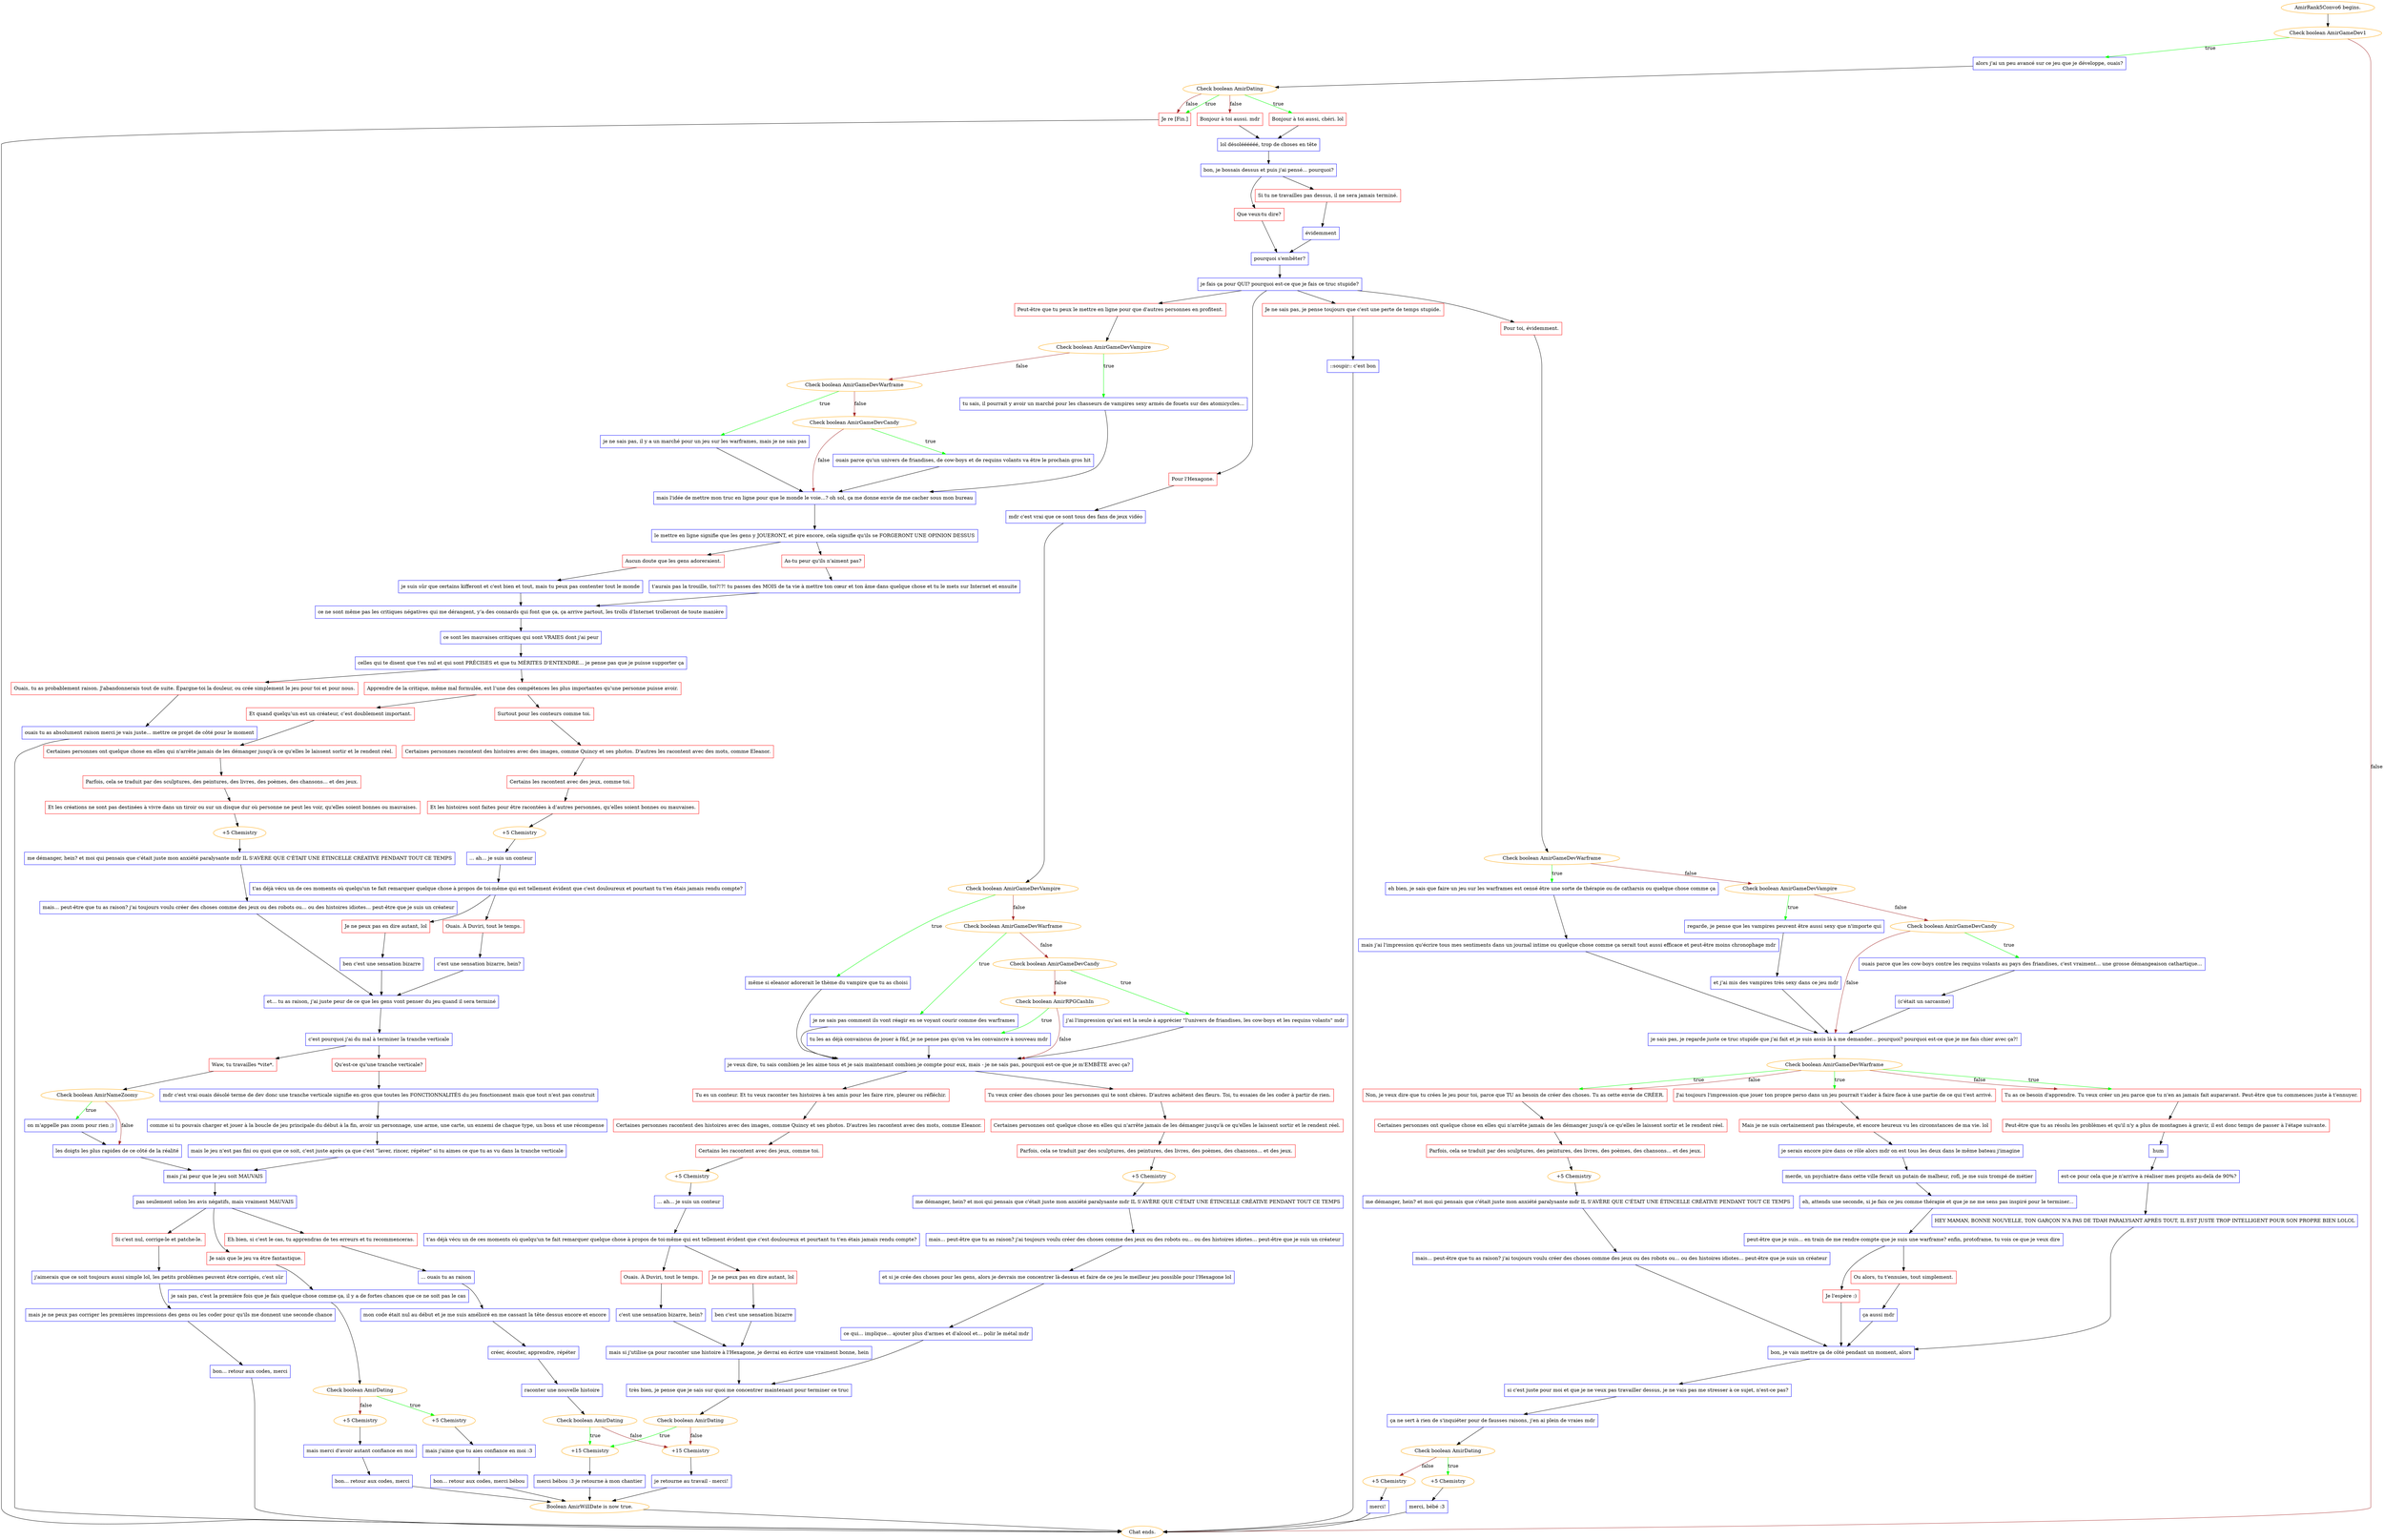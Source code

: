 digraph {
	"AmirRank5Convo6 begins." [color=orange];
		"AmirRank5Convo6 begins." -> j433418343;
	j433418343 [label="Check boolean AmirGameDev1",color=orange];
		j433418343 -> j855958343 [label=true,color=green];
		j433418343 -> "Chat ends." [label=false,color=brown];
	j855958343 [label="alors j'ai un peu avancé sur ce jeu que je développe, ouais?",shape=box,color=blue];
		j855958343 -> j1196383585;
	"Chat ends." [color=orange];
	j1196383585 [label="Check boolean AmirDating",color=orange];
		j1196383585 -> j238157998 [label=true,color=green];
		j1196383585 -> j556673085 [label=true,color=green];
		j1196383585 -> j364064830 [label=false,color=brown];
		j1196383585 -> j556673085 [label=false,color=brown];
	j238157998 [label="Bonjour à toi aussi, chéri. lol",shape=box,color=red];
		j238157998 -> j3095585917;
	j556673085 [label="Je re [Fin.]",shape=box,color=red];
		j556673085 -> "Chat ends.";
	j364064830 [label="Bonjour à toi aussi. mdr",shape=box,color=red];
		j364064830 -> j3095585917;
	j3095585917 [label="lol désoléééééé, trop de choses en tête",shape=box,color=blue];
		j3095585917 -> j408096411;
	j408096411 [label="bon, je bossais dessus et puis j'ai pensé... pourquoi?",shape=box,color=blue];
		j408096411 -> j2438678305;
		j408096411 -> j2977526663;
	j2438678305 [label="Que veux-tu dire?",shape=box,color=red];
		j2438678305 -> j3447931435;
	j2977526663 [label="Si tu ne travailles pas dessus, il ne sera jamais terminé.",shape=box,color=red];
		j2977526663 -> j1025449650;
	j3447931435 [label="pourquoi s'embêter?",shape=box,color=blue];
		j3447931435 -> j1157213515;
	j1025449650 [label="évidemment",shape=box,color=blue];
		j1025449650 -> j3447931435;
	j1157213515 [label="je fais ça pour QUI? pourquoi est-ce que je fais ce truc stupide?",shape=box,color=blue];
		j1157213515 -> j2280440470;
		j1157213515 -> j4279409323;
		j1157213515 -> j2223805249;
		j1157213515 -> j2412552606;
	j2280440470 [label="Pour toi, évidemment.",shape=box,color=red];
		j2280440470 -> j1134900862;
	j4279409323 [label="Pour l'Hexagone.",shape=box,color=red];
		j4279409323 -> j1049291624;
	j2223805249 [label="Peut-être que tu peux le mettre en ligne pour que d'autres personnes en profitent.",shape=box,color=red];
		j2223805249 -> j783743325;
	j2412552606 [label="Je ne sais pas, je pense toujours que c'est une perte de temps stupide.",shape=box,color=red];
		j2412552606 -> j3948155025;
	j1134900862 [label="Check boolean AmirGameDevWarframe",color=orange];
		j1134900862 -> j412194999 [label=true,color=green];
		j1134900862 -> j785850138 [label=false,color=brown];
	j1049291624 [label="mdr c'est vrai que ce sont tous des fans de jeux vidéo",shape=box,color=blue];
		j1049291624 -> j1678781234;
	j783743325 [label="Check boolean AmirGameDevVampire",color=orange];
		j783743325 -> j3297996897 [label=true,color=green];
		j783743325 -> j482911157 [label=false,color=brown];
	j3948155025 [label="::soupir:: c'est bon",shape=box,color=blue];
		j3948155025 -> "Chat ends.";
	j412194999 [label="eh bien, je sais que faire un jeu sur les warframes est censé être une sorte de thérapie ou de catharsis ou quelque chose comme ça",shape=box,color=blue];
		j412194999 -> j1713427701;
	j785850138 [label="Check boolean AmirGameDevVampire",color=orange];
		j785850138 -> j4219340083 [label=true,color=green];
		j785850138 -> j2367520459 [label=false,color=brown];
	j1678781234 [label="Check boolean AmirGameDevVampire",color=orange];
		j1678781234 -> j251800341 [label=true,color=green];
		j1678781234 -> j946229692 [label=false,color=brown];
	j3297996897 [label="tu sais, il pourrait y avoir un marché pour les chasseurs de vampires sexy armés de fouets sur des atomicycles...",shape=box,color=blue];
		j3297996897 -> j4252148291;
	j482911157 [label="Check boolean AmirGameDevWarframe",color=orange];
		j482911157 -> j636758348 [label=true,color=green];
		j482911157 -> j352057256 [label=false,color=brown];
	j1713427701 [label="mais j'ai l'impression qu'écrire tous mes sentiments dans un journal intime ou quelque chose comme ça serait tout aussi efficace et peut-être moins chronophage mdr",shape=box,color=blue];
		j1713427701 -> j2352465179;
	j4219340083 [label="regarde, je pense que les vampires peuvent être aussi sexy que n'importe qui",shape=box,color=blue];
		j4219340083 -> j1537607666;
	j2367520459 [label="Check boolean AmirGameDevCandy",color=orange];
		j2367520459 -> j1713452613 [label=true,color=green];
		j2367520459 -> j2352465179 [label=false,color=brown];
	j251800341 [label="même si eleanor adorerait le thème du vampire que tu as choisi",shape=box,color=blue];
		j251800341 -> j212232027;
	j946229692 [label="Check boolean AmirGameDevWarframe",color=orange];
		j946229692 -> j2706427069 [label=true,color=green];
		j946229692 -> j1025063388 [label=false,color=brown];
	j4252148291 [label="mais l'idée de mettre mon truc en ligne pour que le monde le voie...? oh sol, ça me donne envie de me cacher sous mon bureau",shape=box,color=blue];
		j4252148291 -> j2131781521;
	j636758348 [label="je ne sais pas, il y a un marché pour un jeu sur les warframes, mais je ne sais pas",shape=box,color=blue];
		j636758348 -> j4252148291;
	j352057256 [label="Check boolean AmirGameDevCandy",color=orange];
		j352057256 -> j3444239314 [label=true,color=green];
		j352057256 -> j4252148291 [label=false,color=brown];
	j2352465179 [label="je sais pas, je regarde juste ce truc stupide que j'ai fait et je suis assis là à me demander... pourquoi? pourquoi est-ce que je me fais chier avec ça?!",shape=box,color=blue];
		j2352465179 -> j1409009931;
	j1537607666 [label="et j'ai mis des vampires très sexy dans ce jeu mdr",shape=box,color=blue];
		j1537607666 -> j2352465179;
	j1713452613 [label="ouais parce que les cow-boys contre les requins volants au pays des friandises, c'est vraiment... une grosse démangeaison cathartique...",shape=box,color=blue];
		j1713452613 -> j4275103113;
	j212232027 [label="je veux dire, tu sais combien je les aime tous et je sais maintenant combien je compte pour eux, mais - je ne sais pas, pourquoi est-ce que je m'EMBÊTE avec ça?",shape=box,color=blue];
		j212232027 -> j1508219092;
		j212232027 -> j3849632580;
	j2706427069 [label="je ne sais pas comment ils vont réagir en se voyant courir comme des warframes",shape=box,color=blue];
		j2706427069 -> j212232027;
	j1025063388 [label="Check boolean AmirGameDevCandy",color=orange];
		j1025063388 -> j1650467687 [label=true,color=green];
		j1025063388 -> j2469066527 [label=false,color=brown];
	j2131781521 [label="le mettre en ligne signifie que les gens y JOUERONT, et pire encore, cela signifie qu'ils se FORGERONT UNE OPINION DESSUS",shape=box,color=blue];
		j2131781521 -> j3751544877;
		j2131781521 -> j4288014234;
	j3444239314 [label="ouais parce qu'un univers de friandises, de cow-boys et de requins volants va être le prochain gros hit",shape=box,color=blue];
		j3444239314 -> j4252148291;
	j1409009931 [label="Check boolean AmirGameDevWarframe",color=orange];
		j1409009931 -> j3491227172 [label=true,color=green];
		j1409009931 -> j2352145055 [label=true,color=green];
		j1409009931 -> j1708576547 [label=true,color=green];
		j1409009931 -> j2352145055 [label=false,color=brown];
		j1409009931 -> j1708576547 [label=false,color=brown];
	j4275103113 [label="(c'était un sarcasme)",shape=box,color=blue];
		j4275103113 -> j2352465179;
	j1508219092 [label="Tu veux créer des choses pour les personnes qui te sont chères. D'autres achètent des fleurs. Toi, tu essaies de les coder à partir de rien.",shape=box,color=red];
		j1508219092 -> j1189200911;
	j3849632580 [label="Tu es un conteur. Et tu veux raconter tes histoires à tes amis pour les faire rire, pleurer ou réfléchir.",shape=box,color=red];
		j3849632580 -> j3435252158;
	j1650467687 [label="j'ai l'impression qu'aoi est la seule à apprécier \"l'univers de friandises, les cow-boys et les requins volants\" mdr",shape=box,color=blue];
		j1650467687 -> j212232027;
	j2469066527 [label="Check boolean AmirRPGCashIn",color=orange];
		j2469066527 -> j2780163760 [label=true,color=green];
		j2469066527 -> j212232027 [label=false,color=brown];
	j3751544877 [label="Aucun doute que les gens adoreraient.",shape=box,color=red];
		j3751544877 -> j3702523804;
	j4288014234 [label="As-tu peur qu'ils n'aiment pas?",shape=box,color=red];
		j4288014234 -> j2609876707;
	j3491227172 [label="J'ai toujours l'impression que jouer ton propre perso dans un jeu pourrait t'aider à faire face à une partie de ce qui t'est arrivé.",shape=box,color=red];
		j3491227172 -> j2384931946;
	j2352145055 [label="Non, je veux dire que tu crées le jeu pour toi, parce que TU as besoin de créer des choses. Tu as cette envie de CRÉER.",shape=box,color=red];
		j2352145055 -> j1217126693;
	j1708576547 [label="Tu as ce besoin d'apprendre. Tu veux créer un jeu parce que tu n'en as jamais fait auparavant. Peut-être que tu commences juste à t'ennuyer.",shape=box,color=red];
		j1708576547 -> j762547508;
	j1189200911 [label="Certaines personnes ont quelque chose en elles qui n'arrête jamais de les démanger jusqu'à ce qu'elles le laissent sortir et le rendent réel.",shape=box,color=red];
		j1189200911 -> j2889422707;
	j3435252158 [label="Certaines personnes racontent des histoires avec des images, comme Quincy et ses photos. D'autres les racontent avec des mots, comme Eleanor.",shape=box,color=red];
		j3435252158 -> j490863474;
	j2780163760 [label="tu les as déjà convaincus de jouer à f&f, je ne pense pas qu'on va les convaincre à nouveau mdr",shape=box,color=blue];
		j2780163760 -> j212232027;
	j3702523804 [label="je suis sûr que certains kifferont et c'est bien et tout, mais tu peux pas contenter tout le monde",shape=box,color=blue];
		j3702523804 -> j2123878033;
	j2609876707 [label="t'aurais pas la trouille, toi?!?! tu passes des MOIS de ta vie à mettre ton cœur et ton âme dans quelque chose et tu le mets sur Internet et ensuite",shape=box,color=blue];
		j2609876707 -> j2123878033;
	j2384931946 [label="Mais je ne suis certainement pas thérapeute, et encore heureux vu les circonstances de ma vie. lol",shape=box,color=red];
		j2384931946 -> j45585171;
	j1217126693 [label="Certaines personnes ont quelque chose en elles qui n'arrête jamais de les démanger jusqu'à ce qu'elles le laissent sortir et le rendent réel.",shape=box,color=red];
		j1217126693 -> j1318200311;
	j762547508 [label="Peut-être que tu as résolu les problèmes et qu'il n'y a plus de montagnes à gravir, il est donc temps de passer à l'étape suivante.",shape=box,color=red];
		j762547508 -> j1211761348;
	j2889422707 [label="Parfois, cela se traduit par des sculptures, des peintures, des livres, des poèmes, des chansons... et des jeux.",shape=box,color=red];
		j2889422707 -> j2138643923;
	j490863474 [label="Certains les racontent avec des jeux, comme toi.",shape=box,color=red];
		j490863474 -> j792666627;
	j2123878033 [label="ce ne sont même pas les critiques négatives qui me dérangent, y'a des connards qui font que ça, ça arrive partout, les trolls d'Internet trolleront de toute manière",shape=box,color=blue];
		j2123878033 -> j2057738379;
	j45585171 [label="je serais encore pire dans ce rôle alors mdr on est tous les deux dans le même bateau j'imagine",shape=box,color=blue];
		j45585171 -> j507331534;
	j1318200311 [label="Parfois, cela se traduit par des sculptures, des peintures, des livres, des poèmes, des chansons... et des jeux.",shape=box,color=red];
		j1318200311 -> j2222289138;
	j1211761348 [label="hum",shape=box,color=blue];
		j1211761348 -> j1709867916;
	j2138643923 [label="+5 Chemistry",color=orange];
		j2138643923 -> j1701886307;
	j792666627 [label="+5 Chemistry",color=orange];
		j792666627 -> j790679932;
	j2057738379 [label="ce sont les mauvaises critiques qui sont VRAIES dont j'ai peur",shape=box,color=blue];
		j2057738379 -> j3543449479;
	j507331534 [label="merde, un psychiatre dans cette ville ferait un putain de malheur, rofl, je me suis trompé de métier",shape=box,color=blue];
		j507331534 -> j2151687070;
	j2222289138 [label="+5 Chemistry",color=orange];
		j2222289138 -> j549458943;
	j1709867916 [label="est-ce pour cela que je n'arrive à réaliser mes projets au-delà de 90%?",shape=box,color=blue];
		j1709867916 -> j2734210908;
	j1701886307 [label="me démanger, hein? et moi qui pensais que c'était juste mon anxiété paralysante mdr IL S'AVÈRE QUE C'ÉTAIT UNE ÉTINCELLE CRÉATIVE PENDANT TOUT CE TEMPS",shape=box,color=blue];
		j1701886307 -> j1472456872;
	j790679932 [label="... ah... je suis un conteur",shape=box,color=blue];
		j790679932 -> j521168706;
	j3543449479 [label="celles qui te disent que t'es nul et qui sont PRÉCISES et que tu MÉRITES D'ENTENDRE... je pense pas que je puisse supporter ça",shape=box,color=blue];
		j3543449479 -> j3871448602;
		j3543449479 -> j2384389507;
	j2151687070 [label="eh, attends une seconde, si je fais ce jeu comme thérapie et que je ne me sens pas inspiré pour le terminer...",shape=box,color=blue];
		j2151687070 -> j2997457572;
	j549458943 [label="me démanger, hein? et moi qui pensais que c'était juste mon anxiété paralysante mdr IL S'AVÈRE QUE C'ÉTAIT UNE ÉTINCELLE CRÉATIVE PENDANT TOUT CE TEMPS",shape=box,color=blue];
		j549458943 -> j2015009016;
	j2734210908 [label="HEY MAMAN, BONNE NOUVELLE, TON GARÇON N'A PAS DE TDAH PARALYSANT APRÈS TOUT, IL EST JUSTE TROP INTELLIGENT POUR SON PROPRE BIEN LOLOL",shape=box,color=blue];
		j2734210908 -> j851209825;
	j1472456872 [label="mais... peut-être que tu as raison? j'ai toujours voulu créer des choses comme des jeux ou des robots ou... ou des histoires idiotes... peut-être que je suis un créateur",shape=box,color=blue];
		j1472456872 -> j23018552;
	j521168706 [label="t'as déjà vécu un de ces moments où quelqu'un te fait remarquer quelque chose à propos de toi-même qui est tellement évident que c'est douloureux et pourtant tu t'en étais jamais rendu compte?",shape=box,color=blue];
		j521168706 -> j2272586567;
		j521168706 -> j422958062;
	j3871448602 [label="Apprendre de la critique, même mal formulée, est l’une des compétences les plus importantes qu’une personne puisse avoir.",shape=box,color=red];
		j3871448602 -> j721469998;
		j3871448602 -> j1187948288;
	j2384389507 [label="Ouais, tu as probablement raison. J'abandonnerais tout de suite. Épargne-toi la douleur, ou crée simplement le jeu pour toi et pour nous.",shape=box,color=red];
		j2384389507 -> j3247790005;
	j2997457572 [label="peut-être que je suis... en train de me rendre compte que je suis une warframe? enfin, protoframe, tu vois ce que je veux dire",shape=box,color=blue];
		j2997457572 -> j3113730770;
		j2997457572 -> j1241407363;
	j2015009016 [label="mais... peut-être que tu as raison? j'ai toujours voulu créer des choses comme des jeux ou des robots ou... ou des histoires idiotes... peut-être que je suis un créateur",shape=box,color=blue];
		j2015009016 -> j851209825;
	j851209825 [label="bon, je vais mettre ça de côté pendant un moment, alors",shape=box,color=blue];
		j851209825 -> j1845778613;
	j23018552 [label="et si je crée des choses pour les gens, alors je devrais me concentrer là-dessus et faire de ce jeu le meilleur jeu possible pour l'Hexagone lol",shape=box,color=blue];
		j23018552 -> j2487150069;
	j2272586567 [label="Ouais. À Duviri, tout le temps.",shape=box,color=red];
		j2272586567 -> j1455155498;
	j422958062 [label="Je ne peux pas en dire autant, lol",shape=box,color=red];
		j422958062 -> j886458932;
	j721469998 [label="Et quand quelqu’un est un créateur, c’est doublement important.",shape=box,color=red];
		j721469998 -> j215861424;
	j1187948288 [label="Surtout pour les conteurs comme toi.",shape=box,color=red];
		j1187948288 -> j2360967554;
	j3247790005 [label="ouais tu as absolument raison merci je vais juste... mettre ce projet de côté pour le moment",shape=box,color=blue];
		j3247790005 -> "Chat ends.";
	j3113730770 [label="Ou alors, tu t'ennuies, tout simplement.",shape=box,color=red];
		j3113730770 -> j2534786450;
	j1241407363 [label="Je l'espère :)",shape=box,color=red];
		j1241407363 -> j851209825;
	j1845778613 [label="si c'est juste pour moi et que je ne veux pas travailler dessus, je ne vais pas me stresser à ce sujet, n'est-ce pas?",shape=box,color=blue];
		j1845778613 -> j2625442430;
	j2487150069 [label="ce qui... implique... ajouter plus d'armes et d'alcool et... polir le métal mdr",shape=box,color=blue];
		j2487150069 -> j55437523;
	j1455155498 [label="c'est une sensation bizarre, hein?",shape=box,color=blue];
		j1455155498 -> j4033502382;
	j886458932 [label="ben c'est une sensation bizarre",shape=box,color=blue];
		j886458932 -> j4033502382;
	j215861424 [label="Certaines personnes ont quelque chose en elles qui n'arrête jamais de les démanger jusqu'à ce qu'elles le laissent sortir et le rendent réel.",shape=box,color=red];
		j215861424 -> j607615204;
	j2360967554 [label="Certaines personnes racontent des histoires avec des images, comme Quincy et ses photos. D'autres les racontent avec des mots, comme Eleanor.",shape=box,color=red];
		j2360967554 -> j1142936308;
	j2534786450 [label="ça aussi mdr",shape=box,color=blue];
		j2534786450 -> j851209825;
	j2625442430 [label="ça ne sert à rien de s'inquiéter pour de fausses raisons, j'en ai plein de vraies mdr",shape=box,color=blue];
		j2625442430 -> j2458885787;
	j55437523 [label="très bien, je pense que je sais sur quoi me concentrer maintenant pour terminer ce truc",shape=box,color=blue];
		j55437523 -> j3586300413;
	j4033502382 [label="mais si j'utilise ça pour raconter une histoire à l'Hexagone, je devrai en écrire une vraiment bonne, hein",shape=box,color=blue];
		j4033502382 -> j55437523;
	j607615204 [label="Parfois, cela se traduit par des sculptures, des peintures, des livres, des poèmes, des chansons... et des jeux.",shape=box,color=red];
		j607615204 -> j958341469;
	j1142936308 [label="Certains les racontent avec des jeux, comme toi.",shape=box,color=red];
		j1142936308 -> j597069495;
	j2458885787 [label="Check boolean AmirDating",color=orange];
		j2458885787 -> j1198653710 [label=true,color=green];
		j2458885787 -> j2495190701 [label=false,color=brown];
	j3586300413 [label="Check boolean AmirDating",color=orange];
		j3586300413 -> j1640224087 [label=true,color=green];
		j3586300413 -> j1729799419 [label=false,color=brown];
	j958341469 [label="Et les créations ne sont pas destinées à vivre dans un tiroir ou sur un disque dur où personne ne peut les voir, qu'elles soient bonnes ou mauvaises.",shape=box,color=red];
		j958341469 -> j2068610528;
	j597069495 [label="Et les histoires sont faites pour être racontées à d’autres personnes, qu’elles soient bonnes ou mauvaises.",shape=box,color=red];
		j597069495 -> j3763498997;
	j1198653710 [label="+5 Chemistry",color=orange];
		j1198653710 -> j1297243616;
	j2495190701 [label="+5 Chemistry",color=orange];
		j2495190701 -> j475519724;
	j1640224087 [label="+15 Chemistry",color=orange];
		j1640224087 -> j871981882;
	j1729799419 [label="+15 Chemistry",color=orange];
		j1729799419 -> j535928693;
	j2068610528 [label="+5 Chemistry",color=orange];
		j2068610528 -> j274016856;
	j3763498997 [label="+5 Chemistry",color=orange];
		j3763498997 -> j3792824799;
	j1297243616 [label="merci, bébé :3",shape=box,color=blue];
		j1297243616 -> "Chat ends.";
	j475519724 [label="merci!",shape=box,color=blue];
		j475519724 -> "Chat ends.";
	j871981882 [label="merci bébou :3 je retourne à mon chantier",shape=box,color=blue];
		j871981882 -> j1538486228;
	j535928693 [label="je retourne au travail - merci!",shape=box,color=blue];
		j535928693 -> j1538486228;
	j274016856 [label="me démanger, hein? et moi qui pensais que c'était juste mon anxiété paralysante mdr IL S'AVÈRE QUE C'ÉTAIT UNE ÉTINCELLE CRÉATIVE PENDANT TOUT CE TEMPS",shape=box,color=blue];
		j274016856 -> j1001988198;
	j3792824799 [label="... ah... je suis un conteur",shape=box,color=blue];
		j3792824799 -> j1155311162;
	j1538486228 [label="Boolean AmirWillDate is now true.",color=orange];
		j1538486228 -> "Chat ends.";
	j1001988198 [label="mais... peut-être que tu as raison? j'ai toujours voulu créer des choses comme des jeux ou des robots ou... ou des histoires idiotes... peut-être que je suis un créateur",shape=box,color=blue];
		j1001988198 -> j2501680158;
	j1155311162 [label="t'as déjà vécu un de ces moments où quelqu'un te fait remarquer quelque chose à propos de toi-même qui est tellement évident que c'est douloureux et pourtant tu t'en étais jamais rendu compte?",shape=box,color=blue];
		j1155311162 -> j1993109589;
		j1155311162 -> j722271979;
	j2501680158 [label="et... tu as raison, j'ai juste peur de ce que les gens vont penser du jeu quand il sera terminé",shape=box,color=blue];
		j2501680158 -> j3916404792;
	j1993109589 [label="Ouais. À Duviri, tout le temps.",shape=box,color=red];
		j1993109589 -> j3528122830;
	j722271979 [label="Je ne peux pas en dire autant, lol",shape=box,color=red];
		j722271979 -> j3278677497;
	j3916404792 [label="c'est pourquoi j'ai du mal à terminer la tranche verticale",shape=box,color=blue];
		j3916404792 -> j710797229;
		j3916404792 -> j4046108367;
	j3528122830 [label="c'est une sensation bizarre, hein?",shape=box,color=blue];
		j3528122830 -> j2501680158;
	j3278677497 [label="ben c'est une sensation bizarre",shape=box,color=blue];
		j3278677497 -> j2501680158;
	j710797229 [label="Qu'est-ce qu'une tranche verticale?",shape=box,color=red];
		j710797229 -> j1856120850;
	j4046108367 [label="Waw, tu travailles *vite*.",shape=box,color=red];
		j4046108367 -> j452354366;
	j1856120850 [label="mdr c'est vrai ouais désolé terme de dev donc une tranche verticale signifie en gros que toutes les FONCTIONNALITÉS du jeu fonctionnent mais que tout n'est pas construit",shape=box,color=blue];
		j1856120850 -> j4056767501;
	j452354366 [label="Check boolean AmirNameZoomy",color=orange];
		j452354366 -> j1952148025 [label=true,color=green];
		j452354366 -> j1057041834 [label=false,color=brown];
	j4056767501 [label="comme si tu pouvais charger et jouer à la boucle de jeu principale du début à la fin, avoir un personnage, une arme, une carte, un ennemi de chaque type, un boss et une récompense",shape=box,color=blue];
		j4056767501 -> j1147073116;
	j1952148025 [label="on m'appelle pas zoom pour rien ;)",shape=box,color=blue];
		j1952148025 -> j1057041834;
	j1057041834 [label="les doigts les plus rapides de ce côté de la réalité",shape=box,color=blue];
		j1057041834 -> j862020128;
	j1147073116 [label="mais le jeu n'est pas fini ou quoi que ce soit, c'est juste après ça que c'est \"laver, rincer, répéter\" si tu aimes ce que tu as vu dans la tranche verticale",shape=box,color=blue];
		j1147073116 -> j862020128;
	j862020128 [label="mais j'ai peur que le jeu soit MAUVAIS",shape=box,color=blue];
		j862020128 -> j1727926925;
	j1727926925 [label="pas seulement selon les avis négatifs, mais vraiment MAUVAIS",shape=box,color=blue];
		j1727926925 -> j1002865059;
		j1727926925 -> j3914236133;
		j1727926925 -> j3989618072;
	j1002865059 [label="Je sais que le jeu va être fantastique.",shape=box,color=red];
		j1002865059 -> j186899926;
	j3914236133 [label="Eh bien, si c’est le cas, tu apprendras de tes erreurs et tu recommenceras.",shape=box,color=red];
		j3914236133 -> j1079071903;
	j3989618072 [label="Si c'est nul, corrige-le et patche-le.",shape=box,color=red];
		j3989618072 -> j1098726233;
	j186899926 [label="je sais pas, c'est la première fois que je fais quelque chose comme ça, il y a de fortes chances que ce ne soit pas le cas",shape=box,color=blue];
		j186899926 -> j486106835;
	j1079071903 [label="... ouais tu as raison",shape=box,color=blue];
		j1079071903 -> j4041093330;
	j1098726233 [label="j'aimerais que ce soit toujours aussi simple lol, les petits problèmes peuvent être corrigés, c'est sûr",shape=box,color=blue];
		j1098726233 -> j493423297;
	j486106835 [label="Check boolean AmirDating",color=orange];
		j486106835 -> j2065280539 [label=true,color=green];
		j486106835 -> j1962699007 [label=false,color=brown];
	j4041093330 [label="mon code était nul au début et je me suis amélioré en me cassant la tête dessus encore et encore",shape=box,color=blue];
		j4041093330 -> j2508843943;
	j493423297 [label="mais je ne peux pas corriger les premières impressions des gens ou les coder pour qu'ils me donnent une seconde chance",shape=box,color=blue];
		j493423297 -> j3551474366;
	j2065280539 [label="+5 Chemistry",color=orange];
		j2065280539 -> j2258194582;
	j1962699007 [label="+5 Chemistry",color=orange];
		j1962699007 -> j605232322;
	j2508843943 [label="créer, écouter, apprendre, répéter",shape=box,color=blue];
		j2508843943 -> j3985243946;
	j3551474366 [label="bon... retour aux codes, merci",shape=box,color=blue];
		j3551474366 -> "Chat ends.";
	j2258194582 [label="mais j'aime que tu aies confiance en moi :3",shape=box,color=blue];
		j2258194582 -> j1916292805;
	j605232322 [label="mais merci d'avoir autant confiance en moi",shape=box,color=blue];
		j605232322 -> j1825649581;
	j3985243946 [label="raconter une nouvelle histoire",shape=box,color=blue];
		j3985243946 -> j3641190794;
	j1916292805 [label="bon... retour aux codes, merci bébou",shape=box,color=blue];
		j1916292805 -> j1538486228;
	j1825649581 [label="bon... retour aux codes, merci",shape=box,color=blue];
		j1825649581 -> j1538486228;
	j3641190794 [label="Check boolean AmirDating",color=orange];
		j3641190794 -> j1640224087 [label=true,color=green];
		j3641190794 -> j1729799419 [label=false,color=brown];
}